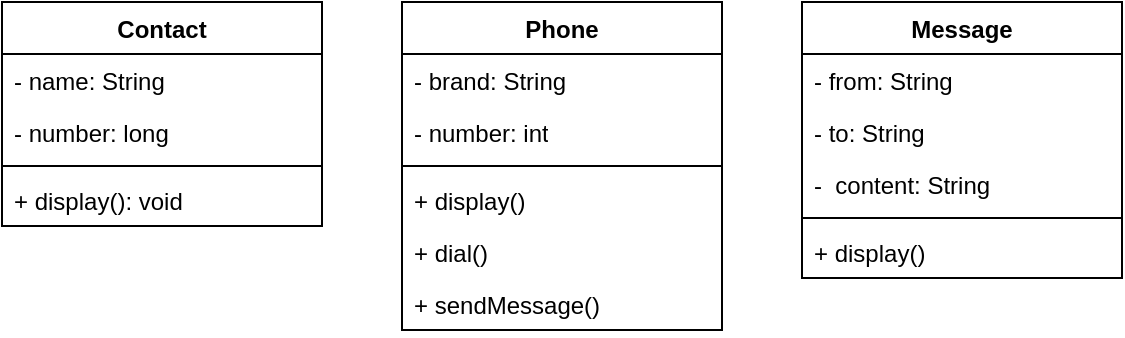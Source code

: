 <mxfile version="22.0.4" type="github" pages="4">
  <diagram name="costrctMessage" id="xhmB4oB-3R491qI5Ah9M">
    <mxGraphModel dx="913" dy="464" grid="1" gridSize="10" guides="1" tooltips="1" connect="1" arrows="1" fold="1" page="1" pageScale="1" pageWidth="850" pageHeight="1100" math="0" shadow="0">
      <root>
        <mxCell id="0" />
        <mxCell id="1" parent="0" />
        <mxCell id="EhBjZz0-oPUBlD4mXKXK-1" value="Message" style="swimlane;fontStyle=1;align=center;verticalAlign=top;childLayout=stackLayout;horizontal=1;startSize=26;horizontalStack=0;resizeParent=1;resizeParentMax=0;resizeLast=0;collapsible=1;marginBottom=0;whiteSpace=wrap;html=1;" vertex="1" parent="1">
          <mxGeometry x="440" y="80" width="160" height="138" as="geometry" />
        </mxCell>
        <mxCell id="EhBjZz0-oPUBlD4mXKXK-2" value="- from: String" style="text;strokeColor=none;fillColor=none;align=left;verticalAlign=top;spacingLeft=4;spacingRight=4;overflow=hidden;rotatable=0;points=[[0,0.5],[1,0.5]];portConstraint=eastwest;whiteSpace=wrap;html=1;" vertex="1" parent="EhBjZz0-oPUBlD4mXKXK-1">
          <mxGeometry y="26" width="160" height="26" as="geometry" />
        </mxCell>
        <mxCell id="EhBjZz0-oPUBlD4mXKXK-3" value="- to: String" style="text;strokeColor=none;fillColor=none;align=left;verticalAlign=top;spacingLeft=4;spacingRight=4;overflow=hidden;rotatable=0;points=[[0,0.5],[1,0.5]];portConstraint=eastwest;whiteSpace=wrap;html=1;" vertex="1" parent="EhBjZz0-oPUBlD4mXKXK-1">
          <mxGeometry y="52" width="160" height="26" as="geometry" />
        </mxCell>
        <mxCell id="EhBjZz0-oPUBlD4mXKXK-4" value="-&amp;nbsp; content: String" style="text;strokeColor=none;fillColor=none;align=left;verticalAlign=top;spacingLeft=4;spacingRight=4;overflow=hidden;rotatable=0;points=[[0,0.5],[1,0.5]];portConstraint=eastwest;whiteSpace=wrap;html=1;" vertex="1" parent="EhBjZz0-oPUBlD4mXKXK-1">
          <mxGeometry y="78" width="160" height="26" as="geometry" />
        </mxCell>
        <mxCell id="EhBjZz0-oPUBlD4mXKXK-5" value="" style="line;strokeWidth=1;fillColor=none;align=left;verticalAlign=middle;spacingTop=-1;spacingLeft=3;spacingRight=3;rotatable=0;labelPosition=right;points=[];portConstraint=eastwest;strokeColor=inherit;" vertex="1" parent="EhBjZz0-oPUBlD4mXKXK-1">
          <mxGeometry y="104" width="160" height="8" as="geometry" />
        </mxCell>
        <mxCell id="EhBjZz0-oPUBlD4mXKXK-6" value="+ display()" style="text;strokeColor=none;fillColor=none;align=left;verticalAlign=top;spacingLeft=4;spacingRight=4;overflow=hidden;rotatable=0;points=[[0,0.5],[1,0.5]];portConstraint=eastwest;whiteSpace=wrap;html=1;" vertex="1" parent="EhBjZz0-oPUBlD4mXKXK-1">
          <mxGeometry y="112" width="160" height="26" as="geometry" />
        </mxCell>
        <mxCell id="EhBjZz0-oPUBlD4mXKXK-7" value="Contact" style="swimlane;fontStyle=1;align=center;verticalAlign=top;childLayout=stackLayout;horizontal=1;startSize=26;horizontalStack=0;resizeParent=1;resizeParentMax=0;resizeLast=0;collapsible=1;marginBottom=0;whiteSpace=wrap;html=1;" vertex="1" parent="1">
          <mxGeometry x="40" y="80" width="160" height="112" as="geometry" />
        </mxCell>
        <mxCell id="EhBjZz0-oPUBlD4mXKXK-8" value="- name: String" style="text;strokeColor=none;fillColor=none;align=left;verticalAlign=top;spacingLeft=4;spacingRight=4;overflow=hidden;rotatable=0;points=[[0,0.5],[1,0.5]];portConstraint=eastwest;whiteSpace=wrap;html=1;" vertex="1" parent="EhBjZz0-oPUBlD4mXKXK-7">
          <mxGeometry y="26" width="160" height="26" as="geometry" />
        </mxCell>
        <mxCell id="EhBjZz0-oPUBlD4mXKXK-9" value="- number: long" style="text;strokeColor=none;fillColor=none;align=left;verticalAlign=top;spacingLeft=4;spacingRight=4;overflow=hidden;rotatable=0;points=[[0,0.5],[1,0.5]];portConstraint=eastwest;whiteSpace=wrap;html=1;" vertex="1" parent="EhBjZz0-oPUBlD4mXKXK-7">
          <mxGeometry y="52" width="160" height="26" as="geometry" />
        </mxCell>
        <mxCell id="EhBjZz0-oPUBlD4mXKXK-11" value="" style="line;strokeWidth=1;fillColor=none;align=left;verticalAlign=middle;spacingTop=-1;spacingLeft=3;spacingRight=3;rotatable=0;labelPosition=right;points=[];portConstraint=eastwest;strokeColor=inherit;" vertex="1" parent="EhBjZz0-oPUBlD4mXKXK-7">
          <mxGeometry y="78" width="160" height="8" as="geometry" />
        </mxCell>
        <mxCell id="EhBjZz0-oPUBlD4mXKXK-12" value="+ display(): void" style="text;strokeColor=none;fillColor=none;align=left;verticalAlign=top;spacingLeft=4;spacingRight=4;overflow=hidden;rotatable=0;points=[[0,0.5],[1,0.5]];portConstraint=eastwest;whiteSpace=wrap;html=1;" vertex="1" parent="EhBjZz0-oPUBlD4mXKXK-7">
          <mxGeometry y="86" width="160" height="26" as="geometry" />
        </mxCell>
        <mxCell id="EhBjZz0-oPUBlD4mXKXK-14" value="Phone" style="swimlane;fontStyle=1;align=center;verticalAlign=top;childLayout=stackLayout;horizontal=1;startSize=26;horizontalStack=0;resizeParent=1;resizeParentMax=0;resizeLast=0;collapsible=1;marginBottom=0;whiteSpace=wrap;html=1;" vertex="1" parent="1">
          <mxGeometry x="240" y="80" width="160" height="164" as="geometry" />
        </mxCell>
        <mxCell id="EhBjZz0-oPUBlD4mXKXK-20" value="- brand: String" style="text;strokeColor=none;fillColor=none;align=left;verticalAlign=top;spacingLeft=4;spacingRight=4;overflow=hidden;rotatable=0;points=[[0,0.5],[1,0.5]];portConstraint=eastwest;whiteSpace=wrap;html=1;" vertex="1" parent="EhBjZz0-oPUBlD4mXKXK-14">
          <mxGeometry y="26" width="160" height="26" as="geometry" />
        </mxCell>
        <mxCell id="EhBjZz0-oPUBlD4mXKXK-15" value="- number: int" style="text;strokeColor=none;fillColor=none;align=left;verticalAlign=top;spacingLeft=4;spacingRight=4;overflow=hidden;rotatable=0;points=[[0,0.5],[1,0.5]];portConstraint=eastwest;whiteSpace=wrap;html=1;" vertex="1" parent="EhBjZz0-oPUBlD4mXKXK-14">
          <mxGeometry y="52" width="160" height="26" as="geometry" />
        </mxCell>
        <mxCell id="EhBjZz0-oPUBlD4mXKXK-18" value="" style="line;strokeWidth=1;fillColor=none;align=left;verticalAlign=middle;spacingTop=-1;spacingLeft=3;spacingRight=3;rotatable=0;labelPosition=right;points=[];portConstraint=eastwest;strokeColor=inherit;" vertex="1" parent="EhBjZz0-oPUBlD4mXKXK-14">
          <mxGeometry y="78" width="160" height="8" as="geometry" />
        </mxCell>
        <mxCell id="EhBjZz0-oPUBlD4mXKXK-19" value="+ display()" style="text;strokeColor=none;fillColor=none;align=left;verticalAlign=top;spacingLeft=4;spacingRight=4;overflow=hidden;rotatable=0;points=[[0,0.5],[1,0.5]];portConstraint=eastwest;whiteSpace=wrap;html=1;" vertex="1" parent="EhBjZz0-oPUBlD4mXKXK-14">
          <mxGeometry y="86" width="160" height="26" as="geometry" />
        </mxCell>
        <mxCell id="EhBjZz0-oPUBlD4mXKXK-22" value="+ dial()" style="text;strokeColor=none;fillColor=none;align=left;verticalAlign=top;spacingLeft=4;spacingRight=4;overflow=hidden;rotatable=0;points=[[0,0.5],[1,0.5]];portConstraint=eastwest;whiteSpace=wrap;html=1;" vertex="1" parent="EhBjZz0-oPUBlD4mXKXK-14">
          <mxGeometry y="112" width="160" height="26" as="geometry" />
        </mxCell>
        <mxCell id="EhBjZz0-oPUBlD4mXKXK-23" value="+ sendMessage()" style="text;strokeColor=none;fillColor=none;align=left;verticalAlign=top;spacingLeft=4;spacingRight=4;overflow=hidden;rotatable=0;points=[[0,0.5],[1,0.5]];portConstraint=eastwest;whiteSpace=wrap;html=1;" vertex="1" parent="EhBjZz0-oPUBlD4mXKXK-14">
          <mxGeometry y="138" width="160" height="26" as="geometry" />
        </mxCell>
      </root>
    </mxGraphModel>
  </diagram>
  <diagram id="oz6rORusKCtzl4k0Z9rs" name="inheritPhone">
    <mxGraphModel dx="1050" dy="534" grid="1" gridSize="10" guides="1" tooltips="1" connect="1" arrows="1" fold="1" page="1" pageScale="1" pageWidth="850" pageHeight="1100" math="0" shadow="0">
      <root>
        <mxCell id="0" />
        <mxCell id="1" parent="0" />
        <mxCell id="66O1fUh9227W-rPvGLDM-1" value="Phone" style="swimlane;fontStyle=1;align=center;verticalAlign=top;childLayout=stackLayout;horizontal=1;startSize=26;horizontalStack=0;resizeParent=1;resizeParentMax=0;resizeLast=0;collapsible=1;marginBottom=0;whiteSpace=wrap;html=1;" vertex="1" parent="1">
          <mxGeometry x="330" y="60" width="200" height="138" as="geometry" />
        </mxCell>
        <mxCell id="66O1fUh9227W-rPvGLDM-2" value="- number: int" style="text;strokeColor=none;fillColor=none;align=left;verticalAlign=top;spacingLeft=4;spacingRight=4;overflow=hidden;rotatable=0;points=[[0,0.5],[1,0.5]];portConstraint=eastwest;whiteSpace=wrap;html=1;" vertex="1" parent="66O1fUh9227W-rPvGLDM-1">
          <mxGeometry y="26" width="200" height="26" as="geometry" />
        </mxCell>
        <mxCell id="66O1fUh9227W-rPvGLDM-3" value="- name: String" style="text;strokeColor=none;fillColor=none;align=left;verticalAlign=top;spacingLeft=4;spacingRight=4;overflow=hidden;rotatable=0;points=[[0,0.5],[1,0.5]];portConstraint=eastwest;whiteSpace=wrap;html=1;" vertex="1" parent="66O1fUh9227W-rPvGLDM-1">
          <mxGeometry y="52" width="200" height="26" as="geometry" />
        </mxCell>
        <mxCell id="66O1fUh9227W-rPvGLDM-4" value="" style="line;strokeWidth=1;fillColor=none;align=left;verticalAlign=middle;spacingTop=-1;spacingLeft=3;spacingRight=3;rotatable=0;labelPosition=right;points=[];portConstraint=eastwest;strokeColor=inherit;" vertex="1" parent="66O1fUh9227W-rPvGLDM-1">
          <mxGeometry y="78" width="200" height="8" as="geometry" />
        </mxCell>
        <mxCell id="66O1fUh9227W-rPvGLDM-5" value="+ dial(int): boolean" style="text;strokeColor=none;fillColor=none;align=left;verticalAlign=top;spacingLeft=4;spacingRight=4;overflow=hidden;rotatable=0;points=[[0,0.5],[1,0.5]];portConstraint=eastwest;whiteSpace=wrap;html=1;" vertex="1" parent="66O1fUh9227W-rPvGLDM-1">
          <mxGeometry y="86" width="200" height="26" as="geometry" />
        </mxCell>
        <mxCell id="66O1fUh9227W-rPvGLDM-6" value="+ sendSMS(int,String): boolean" style="text;strokeColor=none;fillColor=none;align=left;verticalAlign=top;spacingLeft=4;spacingRight=4;overflow=hidden;rotatable=0;points=[[0,0.5],[1,0.5]];portConstraint=eastwest;whiteSpace=wrap;html=1;" vertex="1" parent="66O1fUh9227W-rPvGLDM-1">
          <mxGeometry y="112" width="200" height="26" as="geometry" />
        </mxCell>
        <mxCell id="66O1fUh9227W-rPvGLDM-7" value="FeaturePhone" style="swimlane;fontStyle=1;align=center;verticalAlign=top;childLayout=stackLayout;horizontal=1;startSize=26;horizontalStack=0;resizeParent=1;resizeParentMax=0;resizeLast=0;collapsible=1;marginBottom=0;whiteSpace=wrap;html=1;" vertex="1" parent="1">
          <mxGeometry x="330" y="266" width="200" height="164" as="geometry" />
        </mxCell>
        <mxCell id="66O1fUh9227W-rPvGLDM-8" value="- radioOn: boolean" style="text;strokeColor=none;fillColor=none;align=left;verticalAlign=top;spacingLeft=4;spacingRight=4;overflow=hidden;rotatable=0;points=[[0,0.5],[1,0.5]];portConstraint=eastwest;whiteSpace=wrap;html=1;" vertex="1" parent="66O1fUh9227W-rPvGLDM-7">
          <mxGeometry y="26" width="200" height="26" as="geometry" />
        </mxCell>
        <mxCell id="66O1fUh9227W-rPvGLDM-9" value="- frequency: double" style="text;strokeColor=none;fillColor=none;align=left;verticalAlign=top;spacingLeft=4;spacingRight=4;overflow=hidden;rotatable=0;points=[[0,0.5],[1,0.5]];portConstraint=eastwest;whiteSpace=wrap;html=1;" vertex="1" parent="66O1fUh9227W-rPvGLDM-7">
          <mxGeometry y="52" width="200" height="26" as="geometry" />
        </mxCell>
        <mxCell id="66O1fUh9227W-rPvGLDM-10" value="" style="line;strokeWidth=1;fillColor=none;align=left;verticalAlign=middle;spacingTop=-1;spacingLeft=3;spacingRight=3;rotatable=0;labelPosition=right;points=[];portConstraint=eastwest;strokeColor=inherit;" vertex="1" parent="66O1fUh9227W-rPvGLDM-7">
          <mxGeometry y="78" width="200" height="8" as="geometry" />
        </mxCell>
        <mxCell id="66O1fUh9227W-rPvGLDM-11" value="+ turnOnRadio: boolean" style="text;strokeColor=none;fillColor=none;align=left;verticalAlign=top;spacingLeft=4;spacingRight=4;overflow=hidden;rotatable=0;points=[[0,0.5],[1,0.5]];portConstraint=eastwest;whiteSpace=wrap;html=1;" vertex="1" parent="66O1fUh9227W-rPvGLDM-7">
          <mxGeometry y="86" width="200" height="26" as="geometry" />
        </mxCell>
        <mxCell id="66O1fUh9227W-rPvGLDM-12" value="+ turnOffRadio: boolean" style="text;strokeColor=none;fillColor=none;align=left;verticalAlign=top;spacingLeft=4;spacingRight=4;overflow=hidden;rotatable=0;points=[[0,0.5],[1,0.5]];portConstraint=eastwest;whiteSpace=wrap;html=1;" vertex="1" parent="66O1fUh9227W-rPvGLDM-7">
          <mxGeometry y="112" width="200" height="26" as="geometry" />
        </mxCell>
        <mxCell id="66O1fUh9227W-rPvGLDM-13" value="+ tuneIn(double): boolean" style="text;strokeColor=none;fillColor=none;align=left;verticalAlign=top;spacingLeft=4;spacingRight=4;overflow=hidden;rotatable=0;points=[[0,0.5],[1,0.5]];portConstraint=eastwest;whiteSpace=wrap;html=1;" vertex="1" parent="66O1fUh9227W-rPvGLDM-7">
          <mxGeometry y="138" width="200" height="26" as="geometry" />
        </mxCell>
        <mxCell id="66O1fUh9227W-rPvGLDM-14" value="SmartPhone" style="swimlane;fontStyle=1;align=center;verticalAlign=top;childLayout=stackLayout;horizontal=1;startSize=26;horizontalStack=0;resizeParent=1;resizeParentMax=0;resizeLast=0;collapsible=1;marginBottom=0;whiteSpace=wrap;html=1;" vertex="1" parent="1">
          <mxGeometry x="330" y="498" width="200" height="268" as="geometry" />
        </mxCell>
        <mxCell id="66O1fUh9227W-rPvGLDM-15" value="- storageCapacity: int" style="text;strokeColor=none;fillColor=none;align=left;verticalAlign=top;spacingLeft=4;spacingRight=4;overflow=hidden;rotatable=0;points=[[0,0.5],[1,0.5]];portConstraint=eastwest;whiteSpace=wrap;html=1;" vertex="1" parent="66O1fUh9227W-rPvGLDM-14">
          <mxGeometry y="26" width="200" height="26" as="geometry" />
        </mxCell>
        <mxCell id="66O1fUh9227W-rPvGLDM-16" value="- songs: String[]" style="text;strokeColor=none;fillColor=none;align=left;verticalAlign=top;spacingLeft=4;spacingRight=4;overflow=hidden;rotatable=0;points=[[0,0.5],[1,0.5]];portConstraint=eastwest;whiteSpace=wrap;html=1;" vertex="1" parent="66O1fUh9227W-rPvGLDM-14">
          <mxGeometry y="52" width="200" height="26" as="geometry" />
        </mxCell>
        <mxCell id="66O1fUh9227W-rPvGLDM-17" value="- photos: String[]" style="text;strokeColor=none;fillColor=none;align=left;verticalAlign=top;spacingLeft=4;spacingRight=4;overflow=hidden;rotatable=0;points=[[0,0.5],[1,0.5]];portConstraint=eastwest;whiteSpace=wrap;html=1;" vertex="1" parent="66O1fUh9227W-rPvGLDM-14">
          <mxGeometry y="78" width="200" height="26" as="geometry" />
        </mxCell>
        <mxCell id="66O1fUh9227W-rPvGLDM-18" value="" style="line;strokeWidth=1;fillColor=none;align=left;verticalAlign=middle;spacingTop=-1;spacingLeft=3;spacingRight=3;rotatable=0;labelPosition=right;points=[];portConstraint=eastwest;strokeColor=inherit;" vertex="1" parent="66O1fUh9227W-rPvGLDM-14">
          <mxGeometry y="104" width="200" height="8" as="geometry" />
        </mxCell>
        <mxCell id="66O1fUh9227W-rPvGLDM-19" value="+ play(String): void" style="text;strokeColor=none;fillColor=none;align=left;verticalAlign=top;spacingLeft=4;spacingRight=4;overflow=hidden;rotatable=0;points=[[0,0.5],[1,0.5]];portConstraint=eastwest;whiteSpace=wrap;html=1;" vertex="1" parent="66O1fUh9227W-rPvGLDM-14">
          <mxGeometry y="112" width="200" height="26" as="geometry" />
        </mxCell>
        <mxCell id="66O1fUh9227W-rPvGLDM-20" value="+ pause(): void" style="text;strokeColor=none;fillColor=none;align=left;verticalAlign=top;spacingLeft=4;spacingRight=4;overflow=hidden;rotatable=0;points=[[0,0.5],[1,0.5]];portConstraint=eastwest;whiteSpace=wrap;html=1;" vertex="1" parent="66O1fUh9227W-rPvGLDM-14">
          <mxGeometry y="138" width="200" height="26" as="geometry" />
        </mxCell>
        <mxCell id="66O1fUh9227W-rPvGLDM-21" value="+ stop(): void" style="text;strokeColor=none;fillColor=none;align=left;verticalAlign=top;spacingLeft=4;spacingRight=4;overflow=hidden;rotatable=0;points=[[0,0.5],[1,0.5]];portConstraint=eastwest;whiteSpace=wrap;html=1;" vertex="1" parent="66O1fUh9227W-rPvGLDM-14">
          <mxGeometry y="164" width="200" height="26" as="geometry" />
        </mxCell>
        <mxCell id="66O1fUh9227W-rPvGLDM-22" value="+ search(String): void" style="text;strokeColor=none;fillColor=none;align=left;verticalAlign=top;spacingLeft=4;spacingRight=4;overflow=hidden;rotatable=0;points=[[0,0.5],[1,0.5]];portConstraint=eastwest;whiteSpace=wrap;html=1;" vertex="1" parent="66O1fUh9227W-rPvGLDM-14">
          <mxGeometry y="190" width="200" height="26" as="geometry" />
        </mxCell>
        <mxCell id="66O1fUh9227W-rPvGLDM-23" value="+ takePhoto(): void" style="text;strokeColor=none;fillColor=none;align=left;verticalAlign=top;spacingLeft=4;spacingRight=4;overflow=hidden;rotatable=0;points=[[0,0.5],[1,0.5]];portConstraint=eastwest;whiteSpace=wrap;html=1;" vertex="1" parent="66O1fUh9227W-rPvGLDM-14">
          <mxGeometry y="216" width="200" height="26" as="geometry" />
        </mxCell>
        <mxCell id="66O1fUh9227W-rPvGLDM-24" value="+ deletePhoto(String): void" style="text;strokeColor=none;fillColor=none;align=left;verticalAlign=top;spacingLeft=4;spacingRight=4;overflow=hidden;rotatable=0;points=[[0,0.5],[1,0.5]];portConstraint=eastwest;whiteSpace=wrap;html=1;" vertex="1" parent="66O1fUh9227W-rPvGLDM-14">
          <mxGeometry y="242" width="200" height="26" as="geometry" />
        </mxCell>
        <mxCell id="66O1fUh9227W-rPvGLDM-25" value="Extends" style="endArrow=block;endSize=16;endFill=0;html=1;rounded=0;entryX=0.522;entryY=0.955;entryDx=0;entryDy=0;entryPerimeter=0;exitX=0.519;exitY=-0.026;exitDx=0;exitDy=0;exitPerimeter=0;" edge="1" parent="1" source="66O1fUh9227W-rPvGLDM-7" target="66O1fUh9227W-rPvGLDM-6">
          <mxGeometry width="160" relative="1" as="geometry">
            <mxPoint x="310" y="250" as="sourcePoint" />
            <mxPoint x="470" y="250" as="targetPoint" />
          </mxGeometry>
        </mxCell>
        <mxCell id="66O1fUh9227W-rPvGLDM-26" value="Extends" style="endArrow=block;endSize=16;endFill=0;html=1;rounded=0;exitX=0.5;exitY=0;exitDx=0;exitDy=0;entryX=0.501;entryY=1.026;entryDx=0;entryDy=0;entryPerimeter=0;" edge="1" parent="1" source="66O1fUh9227W-rPvGLDM-14" target="66O1fUh9227W-rPvGLDM-13">
          <mxGeometry width="160" relative="1" as="geometry">
            <mxPoint x="390" y="350" as="sourcePoint" />
            <mxPoint x="550" y="350" as="targetPoint" />
          </mxGeometry>
        </mxCell>
      </root>
    </mxGraphModel>
  </diagram>
  <diagram id="8lE0xtox5QxV7OsOwtbc" name="interfaceWritable">
    <mxGraphModel dx="1050" dy="534" grid="1" gridSize="10" guides="1" tooltips="1" connect="1" arrows="1" fold="1" page="1" pageScale="1" pageWidth="850" pageHeight="1100" math="0" shadow="0">
      <root>
        <mxCell id="0" />
        <mxCell id="1" parent="0" />
        <mxCell id="ix0TDqn041T90Oph-_-S-1" value="&lt;p style=&quot;margin:0px;margin-top:4px;text-align:center;&quot;&gt;&lt;i&gt;&amp;lt;&amp;lt;Interface&amp;gt;&amp;gt;&lt;/i&gt;&lt;br&gt;&lt;/p&gt;&lt;p style=&quot;margin:0px;margin-top:4px;text-align:center;&quot;&gt;&lt;b&gt;&lt;i&gt;Writable&lt;/i&gt;&lt;/b&gt;&lt;/p&gt;&lt;hr size=&quot;1&quot;&gt;&lt;p style=&quot;margin:0px;margin-left:4px;&quot;&gt;+ write(String):void&lt;/p&gt;&lt;p style=&quot;margin:0px;margin-left:4px;&quot;&gt;+ displayStatus():void&lt;/p&gt;" style="verticalAlign=top;align=left;overflow=fill;fontSize=12;fontFamily=Helvetica;html=1;whiteSpace=wrap;" vertex="1" parent="1">
          <mxGeometry x="220" y="10" width="190" height="90" as="geometry" />
        </mxCell>
        <mxCell id="ix0TDqn041T90Oph-_-S-2" value="Chalk" style="swimlane;fontStyle=1;align=center;verticalAlign=top;childLayout=stackLayout;horizontal=1;startSize=26;horizontalStack=0;resizeParent=1;resizeParentMax=0;resizeLast=0;collapsible=1;marginBottom=0;whiteSpace=wrap;html=1;" vertex="1" parent="1">
          <mxGeometry x="30" y="250" width="160" height="60" as="geometry" />
        </mxCell>
        <mxCell id="ix0TDqn041T90Oph-_-S-3" value="+ length:int" style="text;strokeColor=none;fillColor=none;align=left;verticalAlign=top;spacingLeft=4;spacingRight=4;overflow=hidden;rotatable=0;points=[[0,0.5],[1,0.5]];portConstraint=eastwest;whiteSpace=wrap;html=1;" vertex="1" parent="ix0TDqn041T90Oph-_-S-2">
          <mxGeometry y="26" width="160" height="26" as="geometry" />
        </mxCell>
        <mxCell id="ix0TDqn041T90Oph-_-S-4" value="" style="line;strokeWidth=1;fillColor=none;align=left;verticalAlign=middle;spacingTop=-1;spacingLeft=3;spacingRight=3;rotatable=0;labelPosition=right;points=[];portConstraint=eastwest;strokeColor=inherit;" vertex="1" parent="ix0TDqn041T90Oph-_-S-2">
          <mxGeometry y="52" width="160" height="8" as="geometry" />
        </mxCell>
        <mxCell id="ix0TDqn041T90Oph-_-S-5" value="Pencil" style="swimlane;fontStyle=1;align=center;verticalAlign=top;childLayout=stackLayout;horizontal=1;startSize=26;horizontalStack=0;resizeParent=1;resizeParentMax=0;resizeLast=0;collapsible=1;marginBottom=0;whiteSpace=wrap;html=1;" vertex="1" parent="1">
          <mxGeometry x="223" y="250" width="180" height="112" as="geometry" />
        </mxCell>
        <mxCell id="ix0TDqn041T90Oph-_-S-6" value="+ length: int" style="text;strokeColor=none;fillColor=none;align=left;verticalAlign=top;spacingLeft=4;spacingRight=4;overflow=hidden;rotatable=0;points=[[0,0.5],[1,0.5]];portConstraint=eastwest;whiteSpace=wrap;html=1;" vertex="1" parent="ix0TDqn041T90Oph-_-S-5">
          <mxGeometry y="26" width="180" height="26" as="geometry" />
        </mxCell>
        <mxCell id="ix0TDqn041T90Oph-_-S-7" value="+ sharpness: int" style="text;strokeColor=none;fillColor=none;align=left;verticalAlign=top;spacingLeft=4;spacingRight=4;overflow=hidden;rotatable=0;points=[[0,0.5],[1,0.5]];portConstraint=eastwest;whiteSpace=wrap;html=1;" vertex="1" parent="ix0TDqn041T90Oph-_-S-5">
          <mxGeometry y="52" width="180" height="26" as="geometry" />
        </mxCell>
        <mxCell id="ix0TDqn041T90Oph-_-S-8" value="" style="line;strokeWidth=1;fillColor=none;align=left;verticalAlign=middle;spacingTop=-1;spacingLeft=3;spacingRight=3;rotatable=0;labelPosition=right;points=[];portConstraint=eastwest;strokeColor=inherit;" vertex="1" parent="ix0TDqn041T90Oph-_-S-5">
          <mxGeometry y="78" width="180" height="8" as="geometry" />
        </mxCell>
        <mxCell id="ix0TDqn041T90Oph-_-S-9" value="+ sharp(): void" style="text;strokeColor=none;fillColor=none;align=left;verticalAlign=top;spacingLeft=4;spacingRight=4;overflow=hidden;rotatable=0;points=[[0,0.5],[1,0.5]];portConstraint=eastwest;whiteSpace=wrap;html=1;" vertex="1" parent="ix0TDqn041T90Oph-_-S-5">
          <mxGeometry y="86" width="180" height="26" as="geometry" />
        </mxCell>
        <mxCell id="ix0TDqn041T90Oph-_-S-10" value="Pen" style="swimlane;fontStyle=1;align=center;verticalAlign=top;childLayout=stackLayout;horizontal=1;startSize=26;horizontalStack=0;resizeParent=1;resizeParentMax=0;resizeLast=0;collapsible=1;marginBottom=0;whiteSpace=wrap;html=1;" vertex="1" parent="1">
          <mxGeometry x="428" y="250" width="205" height="138" as="geometry" />
        </mxCell>
        <mxCell id="ix0TDqn041T90Oph-_-S-11" value="+ inkLevel:int" style="text;strokeColor=none;fillColor=none;align=left;verticalAlign=top;spacingLeft=4;spacingRight=4;overflow=hidden;rotatable=0;points=[[0,0.5],[1,0.5]];portConstraint=eastwest;whiteSpace=wrap;html=1;" vertex="1" parent="ix0TDqn041T90Oph-_-S-10">
          <mxGeometry y="26" width="205" height="26" as="geometry" />
        </mxCell>
        <mxCell id="ix0TDqn041T90Oph-_-S-12" value="+ capOn:boolean" style="text;strokeColor=none;fillColor=none;align=left;verticalAlign=top;spacingLeft=4;spacingRight=4;overflow=hidden;rotatable=0;points=[[0,0.5],[1,0.5]];portConstraint=eastwest;whiteSpace=wrap;html=1;" vertex="1" parent="ix0TDqn041T90Oph-_-S-10">
          <mxGeometry y="52" width="205" height="26" as="geometry" />
        </mxCell>
        <mxCell id="ix0TDqn041T90Oph-_-S-13" value="" style="line;strokeWidth=1;fillColor=none;align=left;verticalAlign=middle;spacingTop=-1;spacingLeft=3;spacingRight=3;rotatable=0;labelPosition=right;points=[];portConstraint=eastwest;strokeColor=inherit;" vertex="1" parent="ix0TDqn041T90Oph-_-S-10">
          <mxGeometry y="78" width="205" height="8" as="geometry" />
        </mxCell>
        <mxCell id="ix0TDqn041T90Oph-_-S-14" value="+ open(): void" style="text;strokeColor=none;fillColor=none;align=left;verticalAlign=top;spacingLeft=4;spacingRight=4;overflow=hidden;rotatable=0;points=[[0,0.5],[1,0.5]];portConstraint=eastwest;whiteSpace=wrap;html=1;" vertex="1" parent="ix0TDqn041T90Oph-_-S-10">
          <mxGeometry y="86" width="205" height="26" as="geometry" />
        </mxCell>
        <mxCell id="ix0TDqn041T90Oph-_-S-15" value="+ close(): void" style="text;strokeColor=none;fillColor=none;align=left;verticalAlign=top;spacingLeft=4;spacingRight=4;overflow=hidden;rotatable=0;points=[[0,0.5],[1,0.5]];portConstraint=eastwest;whiteSpace=wrap;html=1;" vertex="1" parent="ix0TDqn041T90Oph-_-S-10">
          <mxGeometry y="112" width="205" height="26" as="geometry" />
        </mxCell>
        <mxCell id="ix0TDqn041T90Oph-_-S-16" value="" style="endArrow=block;dashed=1;endFill=0;endSize=12;html=1;rounded=0;exitX=0.5;exitY=0;exitDx=0;exitDy=0;entryX=0.25;entryY=1;entryDx=0;entryDy=0;" edge="1" parent="1" source="ix0TDqn041T90Oph-_-S-2" target="ix0TDqn041T90Oph-_-S-1">
          <mxGeometry width="160" relative="1" as="geometry">
            <mxPoint x="190" y="200" as="sourcePoint" />
            <mxPoint x="350" y="200" as="targetPoint" />
          </mxGeometry>
        </mxCell>
        <mxCell id="ix0TDqn041T90Oph-_-S-17" value="" style="endArrow=block;dashed=1;endFill=0;endSize=12;html=1;rounded=0;exitX=0.539;exitY=-0.014;exitDx=0;exitDy=0;exitPerimeter=0;entryX=0.53;entryY=1.034;entryDx=0;entryDy=0;entryPerimeter=0;" edge="1" parent="1" source="ix0TDqn041T90Oph-_-S-5" target="ix0TDqn041T90Oph-_-S-1">
          <mxGeometry width="160" relative="1" as="geometry">
            <mxPoint x="120" y="260" as="sourcePoint" />
            <mxPoint x="320" y="150" as="targetPoint" />
          </mxGeometry>
        </mxCell>
        <mxCell id="ix0TDqn041T90Oph-_-S-18" value="" style="endArrow=block;dashed=1;endFill=0;endSize=12;html=1;rounded=0;exitX=0.5;exitY=0;exitDx=0;exitDy=0;entryX=0.75;entryY=1;entryDx=0;entryDy=0;" edge="1" parent="1" source="ix0TDqn041T90Oph-_-S-10" target="ix0TDqn041T90Oph-_-S-1">
          <mxGeometry width="160" relative="1" as="geometry">
            <mxPoint x="325" y="260" as="sourcePoint" />
            <mxPoint x="320" y="150" as="targetPoint" />
          </mxGeometry>
        </mxCell>
      </root>
    </mxGraphModel>
  </diagram>
  <diagram id="U8G0nAIJw42WV3Y8Taa5" name="interFaceAudioPlayer">
    <mxGraphModel dx="1050" dy="534" grid="1" gridSize="10" guides="1" tooltips="1" connect="1" arrows="1" fold="1" page="1" pageScale="1" pageWidth="850" pageHeight="1100" math="0" shadow="0">
      <root>
        <mxCell id="0" />
        <mxCell id="1" parent="0" />
        <mxCell id="wW1TQCnJQiCobC32gnuy-1" value="&lt;p style=&quot;margin:0px;margin-top:4px;text-align:center;&quot;&gt;&lt;i&gt;&amp;lt;&amp;lt;Interface&amp;gt;&amp;gt;&lt;/i&gt;&lt;br&gt;&lt;/p&gt;&lt;p style=&quot;margin:0px;margin-top:4px;text-align:center;&quot;&gt;&lt;b&gt;&lt;i&gt;AudioPlayer&lt;/i&gt;&lt;/b&gt;&lt;/p&gt;&lt;hr size=&quot;1&quot;&gt;&lt;p style=&quot;margin:0px;margin-left:4px;&quot;&gt;+ play(String): void&lt;/p&gt;&lt;p style=&quot;border-color: var(--border-color); margin: 0px 0px 0px 4px;&quot;&gt;+ pause(String): void&lt;/p&gt;&lt;p style=&quot;margin:0px;margin-left:4px;&quot;&gt;+ turnOn(): void&lt;br&gt;&lt;/p&gt;&lt;p style=&quot;margin:0px;margin-left:4px;&quot;&gt;+ turnOf(): void&lt;br&gt;&lt;/p&gt;&lt;p style=&quot;margin:0px;margin-left:4px;&quot;&gt;+ next(): void&lt;br&gt;&lt;/p&gt;&lt;p style=&quot;margin:0px;margin-left:4px;&quot;&gt;+ prev(): void&lt;br&gt;&lt;/p&gt;" style="verticalAlign=top;align=left;overflow=fill;fontSize=12;fontFamily=Helvetica;html=1;whiteSpace=wrap;" vertex="1" parent="1">
          <mxGeometry x="220" y="10" width="190" height="140" as="geometry" />
        </mxCell>
        <mxCell id="wW1TQCnJQiCobC32gnuy-2" value="FM Radio" style="swimlane;fontStyle=1;align=center;verticalAlign=top;childLayout=stackLayout;horizontal=1;startSize=26;horizontalStack=0;resizeParent=1;resizeParentMax=0;resizeLast=0;collapsible=1;marginBottom=0;whiteSpace=wrap;html=1;" vertex="1" parent="1">
          <mxGeometry x="30" y="250" width="160" height="86" as="geometry" />
        </mxCell>
        <mxCell id="wW1TQCnJQiCobC32gnuy-3" value="+ frequency:double" style="text;strokeColor=none;fillColor=none;align=left;verticalAlign=top;spacingLeft=4;spacingRight=4;overflow=hidden;rotatable=0;points=[[0,0.5],[1,0.5]];portConstraint=eastwest;whiteSpace=wrap;html=1;" vertex="1" parent="wW1TQCnJQiCobC32gnuy-2">
          <mxGeometry y="26" width="160" height="26" as="geometry" />
        </mxCell>
        <mxCell id="wW1TQCnJQiCobC32gnuy-4" value="" style="line;strokeWidth=1;fillColor=none;align=left;verticalAlign=middle;spacingTop=-1;spacingLeft=3;spacingRight=3;rotatable=0;labelPosition=right;points=[];portConstraint=eastwest;strokeColor=inherit;" vertex="1" parent="wW1TQCnJQiCobC32gnuy-2">
          <mxGeometry y="52" width="160" height="8" as="geometry" />
        </mxCell>
        <mxCell id="wW1TQCnJQiCobC32gnuy-5" value="+ tuneIn(double): void" style="text;strokeColor=none;fillColor=none;align=left;verticalAlign=top;spacingLeft=4;spacingRight=4;overflow=hidden;rotatable=0;points=[[0,0.5],[1,0.5]];portConstraint=eastwest;whiteSpace=wrap;html=1;" vertex="1" parent="wW1TQCnJQiCobC32gnuy-2">
          <mxGeometry y="60" width="160" height="26" as="geometry" />
        </mxCell>
        <mxCell id="wW1TQCnJQiCobC32gnuy-6" value="MP3 Player" style="swimlane;fontStyle=1;align=center;verticalAlign=top;childLayout=stackLayout;horizontal=1;startSize=26;horizontalStack=0;resizeParent=1;resizeParentMax=0;resizeLast=0;collapsible=1;marginBottom=0;whiteSpace=wrap;html=1;" vertex="1" parent="1">
          <mxGeometry x="223" y="250" width="180" height="86" as="geometry" />
        </mxCell>
        <mxCell id="wW1TQCnJQiCobC32gnuy-7" value="+ music:String[]" style="text;strokeColor=none;fillColor=none;align=left;verticalAlign=top;spacingLeft=4;spacingRight=4;overflow=hidden;rotatable=0;points=[[0,0.5],[1,0.5]];portConstraint=eastwest;whiteSpace=wrap;html=1;" vertex="1" parent="wW1TQCnJQiCobC32gnuy-6">
          <mxGeometry y="26" width="180" height="26" as="geometry" />
        </mxCell>
        <mxCell id="wW1TQCnJQiCobC32gnuy-8" value="" style="line;strokeWidth=1;fillColor=none;align=left;verticalAlign=middle;spacingTop=-1;spacingLeft=3;spacingRight=3;rotatable=0;labelPosition=right;points=[];portConstraint=eastwest;strokeColor=inherit;" vertex="1" parent="wW1TQCnJQiCobC32gnuy-6">
          <mxGeometry y="52" width="180" height="8" as="geometry" />
        </mxCell>
        <mxCell id="wW1TQCnJQiCobC32gnuy-9" value="+ transferMusic(String): void" style="text;strokeColor=none;fillColor=none;align=left;verticalAlign=top;spacingLeft=4;spacingRight=4;overflow=hidden;rotatable=0;points=[[0,0.5],[1,0.5]];portConstraint=eastwest;whiteSpace=wrap;html=1;" vertex="1" parent="wW1TQCnJQiCobC32gnuy-6">
          <mxGeometry y="60" width="180" height="26" as="geometry" />
        </mxCell>
        <mxCell id="wW1TQCnJQiCobC32gnuy-10" value="SmartPhone" style="swimlane;fontStyle=1;align=center;verticalAlign=top;childLayout=stackLayout;horizontal=1;startSize=26;horizontalStack=0;resizeParent=1;resizeParentMax=0;resizeLast=0;collapsible=1;marginBottom=0;whiteSpace=wrap;html=1;" vertex="1" parent="1">
          <mxGeometry x="428" y="250" width="205" height="86" as="geometry" />
        </mxCell>
        <mxCell id="wW1TQCnJQiCobC32gnuy-11" value="+ url:String" style="text;strokeColor=none;fillColor=none;align=left;verticalAlign=top;spacingLeft=4;spacingRight=4;overflow=hidden;rotatable=0;points=[[0,0.5],[1,0.5]];portConstraint=eastwest;whiteSpace=wrap;html=1;" vertex="1" parent="wW1TQCnJQiCobC32gnuy-10">
          <mxGeometry y="26" width="205" height="26" as="geometry" />
        </mxCell>
        <mxCell id="wW1TQCnJQiCobC32gnuy-12" value="" style="line;strokeWidth=1;fillColor=none;align=left;verticalAlign=middle;spacingTop=-1;spacingLeft=3;spacingRight=3;rotatable=0;labelPosition=right;points=[];portConstraint=eastwest;strokeColor=inherit;" vertex="1" parent="wW1TQCnJQiCobC32gnuy-10">
          <mxGeometry y="52" width="205" height="8" as="geometry" />
        </mxCell>
        <mxCell id="wW1TQCnJQiCobC32gnuy-13" value="+ searchYouTube(String): String" style="text;strokeColor=none;fillColor=none;align=left;verticalAlign=top;spacingLeft=4;spacingRight=4;overflow=hidden;rotatable=0;points=[[0,0.5],[1,0.5]];portConstraint=eastwest;whiteSpace=wrap;html=1;" vertex="1" parent="wW1TQCnJQiCobC32gnuy-10">
          <mxGeometry y="60" width="205" height="26" as="geometry" />
        </mxCell>
        <mxCell id="wW1TQCnJQiCobC32gnuy-14" value="" style="endArrow=block;dashed=1;endFill=0;endSize=12;html=1;rounded=0;exitX=0.5;exitY=0;exitDx=0;exitDy=0;entryX=0.25;entryY=1;entryDx=0;entryDy=0;" edge="1" parent="1" source="wW1TQCnJQiCobC32gnuy-2" target="wW1TQCnJQiCobC32gnuy-1">
          <mxGeometry width="160" relative="1" as="geometry">
            <mxPoint x="190" y="200" as="sourcePoint" />
            <mxPoint x="350" y="200" as="targetPoint" />
          </mxGeometry>
        </mxCell>
        <mxCell id="wW1TQCnJQiCobC32gnuy-15" value="" style="endArrow=block;dashed=1;endFill=0;endSize=12;html=1;rounded=0;exitX=0.539;exitY=-0.014;exitDx=0;exitDy=0;exitPerimeter=0;" edge="1" parent="1" source="wW1TQCnJQiCobC32gnuy-6">
          <mxGeometry width="160" relative="1" as="geometry">
            <mxPoint x="120" y="260" as="sourcePoint" />
            <mxPoint x="320" y="150" as="targetPoint" />
          </mxGeometry>
        </mxCell>
        <mxCell id="wW1TQCnJQiCobC32gnuy-16" value="" style="endArrow=block;dashed=1;endFill=0;endSize=12;html=1;rounded=0;exitX=0.5;exitY=0;exitDx=0;exitDy=0;entryX=0.75;entryY=1;entryDx=0;entryDy=0;" edge="1" parent="1" source="wW1TQCnJQiCobC32gnuy-10" target="wW1TQCnJQiCobC32gnuy-1">
          <mxGeometry width="160" relative="1" as="geometry">
            <mxPoint x="325" y="260" as="sourcePoint" />
            <mxPoint x="320" y="150" as="targetPoint" />
          </mxGeometry>
        </mxCell>
      </root>
    </mxGraphModel>
  </diagram>
</mxfile>
